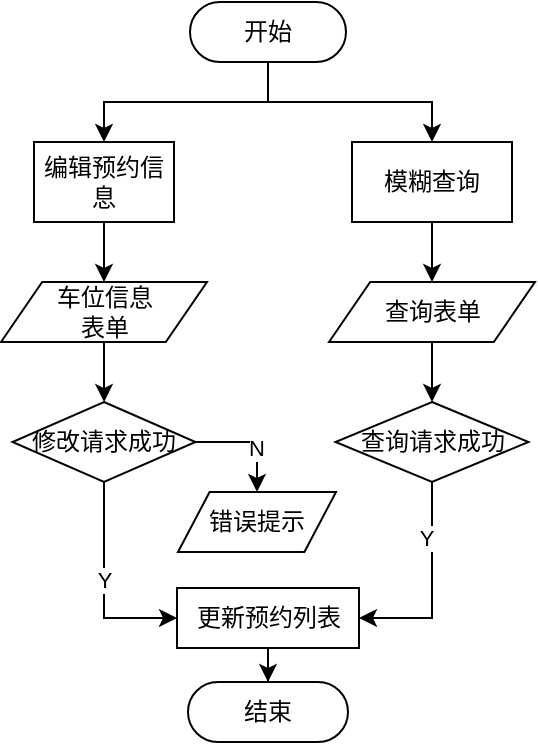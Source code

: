 <mxfile version="24.4.0" type="github">
  <diagram name="第 1 页" id="bYXnYMIHJocZ52wJbgGg">
    <mxGraphModel dx="380" dy="463" grid="0" gridSize="10" guides="1" tooltips="1" connect="1" arrows="1" fold="1" page="0" pageScale="1" pageWidth="827" pageHeight="1169" math="0" shadow="0">
      <root>
        <mxCell id="0" />
        <mxCell id="1" parent="0" />
        <mxCell id="uxqai6tx9rbal9H1jR0x-1" style="edgeStyle=orthogonalEdgeStyle;rounded=0;orthogonalLoop=1;jettySize=auto;html=1;exitX=0.5;exitY=0.5;exitDx=0;exitDy=15;exitPerimeter=0;entryX=0.5;entryY=0;entryDx=0;entryDy=0;" edge="1" parent="1" source="uxqai6tx9rbal9H1jR0x-4" target="uxqai6tx9rbal9H1jR0x-6">
          <mxGeometry relative="1" as="geometry" />
        </mxCell>
        <mxCell id="uxqai6tx9rbal9H1jR0x-3" style="edgeStyle=orthogonalEdgeStyle;rounded=0;orthogonalLoop=1;jettySize=auto;html=1;exitX=0.5;exitY=0.5;exitDx=0;exitDy=15;exitPerimeter=0;entryX=0.5;entryY=0;entryDx=0;entryDy=0;" edge="1" parent="1" source="uxqai6tx9rbal9H1jR0x-4" target="uxqai6tx9rbal9H1jR0x-10">
          <mxGeometry relative="1" as="geometry" />
        </mxCell>
        <mxCell id="uxqai6tx9rbal9H1jR0x-4" value="开始" style="html=1;dashed=0;whiteSpace=wrap;shape=mxgraph.dfd.start" vertex="1" parent="1">
          <mxGeometry x="193" y="80" width="78" height="30" as="geometry" />
        </mxCell>
        <mxCell id="uxqai6tx9rbal9H1jR0x-5" style="edgeStyle=orthogonalEdgeStyle;rounded=0;orthogonalLoop=1;jettySize=auto;html=1;exitX=0.5;exitY=1;exitDx=0;exitDy=0;" edge="1" parent="1" source="uxqai6tx9rbal9H1jR0x-6" target="uxqai6tx9rbal9H1jR0x-12">
          <mxGeometry relative="1" as="geometry" />
        </mxCell>
        <mxCell id="uxqai6tx9rbal9H1jR0x-6" value="编辑预约信息" style="html=1;dashed=0;whiteSpace=wrap;" vertex="1" parent="1">
          <mxGeometry x="115" y="150" width="70" height="40" as="geometry" />
        </mxCell>
        <mxCell id="uxqai6tx9rbal9H1jR0x-9" style="edgeStyle=orthogonalEdgeStyle;rounded=0;orthogonalLoop=1;jettySize=auto;html=1;exitX=0.5;exitY=1;exitDx=0;exitDy=0;" edge="1" parent="1" source="uxqai6tx9rbal9H1jR0x-10" target="uxqai6tx9rbal9H1jR0x-21">
          <mxGeometry relative="1" as="geometry" />
        </mxCell>
        <mxCell id="uxqai6tx9rbal9H1jR0x-10" value="模糊查询" style="html=1;dashed=0;whiteSpace=wrap;" vertex="1" parent="1">
          <mxGeometry x="274" y="150" width="80" height="40" as="geometry" />
        </mxCell>
        <mxCell id="uxqai6tx9rbal9H1jR0x-11" style="edgeStyle=orthogonalEdgeStyle;rounded=0;orthogonalLoop=1;jettySize=auto;html=1;exitX=0.5;exitY=1;exitDx=0;exitDy=0;" edge="1" parent="1" source="uxqai6tx9rbal9H1jR0x-12" target="uxqai6tx9rbal9H1jR0x-17">
          <mxGeometry relative="1" as="geometry" />
        </mxCell>
        <mxCell id="uxqai6tx9rbal9H1jR0x-12" value="车位信息&lt;div&gt;表单&lt;/div&gt;" style="shape=parallelogram;perimeter=parallelogramPerimeter;whiteSpace=wrap;html=1;dashed=0;" vertex="1" parent="1">
          <mxGeometry x="98.5" y="220" width="103" height="30" as="geometry" />
        </mxCell>
        <mxCell id="uxqai6tx9rbal9H1jR0x-13" style="edgeStyle=orthogonalEdgeStyle;rounded=0;orthogonalLoop=1;jettySize=auto;html=1;exitX=0.5;exitY=1;exitDx=0;exitDy=0;entryX=0;entryY=0.5;entryDx=0;entryDy=0;" edge="1" parent="1" source="uxqai6tx9rbal9H1jR0x-17" target="uxqai6tx9rbal9H1jR0x-23">
          <mxGeometry relative="1" as="geometry">
            <mxPoint x="136" y="385" as="targetPoint" />
          </mxGeometry>
        </mxCell>
        <mxCell id="uxqai6tx9rbal9H1jR0x-14" value="Y" style="edgeLabel;html=1;align=center;verticalAlign=middle;resizable=0;points=[];" vertex="1" connectable="0" parent="uxqai6tx9rbal9H1jR0x-13">
          <mxGeometry x="-0.059" relative="1" as="geometry">
            <mxPoint as="offset" />
          </mxGeometry>
        </mxCell>
        <mxCell id="uxqai6tx9rbal9H1jR0x-15" style="edgeStyle=orthogonalEdgeStyle;rounded=0;orthogonalLoop=1;jettySize=auto;html=1;exitX=1;exitY=0.5;exitDx=0;exitDy=0;" edge="1" parent="1" source="uxqai6tx9rbal9H1jR0x-17" target="uxqai6tx9rbal9H1jR0x-24">
          <mxGeometry relative="1" as="geometry">
            <mxPoint x="183.5" y="330" as="targetPoint" />
          </mxGeometry>
        </mxCell>
        <mxCell id="uxqai6tx9rbal9H1jR0x-16" value="N" style="edgeLabel;html=1;align=center;verticalAlign=middle;resizable=0;points=[];" vertex="1" connectable="0" parent="uxqai6tx9rbal9H1jR0x-15">
          <mxGeometry x="0.186" y="-1" relative="1" as="geometry">
            <mxPoint as="offset" />
          </mxGeometry>
        </mxCell>
        <mxCell id="uxqai6tx9rbal9H1jR0x-17" value="修改请求成功" style="shape=rhombus;html=1;dashed=0;whiteSpace=wrap;perimeter=rhombusPerimeter;" vertex="1" parent="1">
          <mxGeometry x="104.25" y="280" width="91.5" height="40" as="geometry" />
        </mxCell>
        <mxCell id="uxqai6tx9rbal9H1jR0x-20" style="edgeStyle=orthogonalEdgeStyle;rounded=0;orthogonalLoop=1;jettySize=auto;html=1;exitX=0.5;exitY=1;exitDx=0;exitDy=0;entryX=0.5;entryY=0;entryDx=0;entryDy=0;" edge="1" parent="1" source="uxqai6tx9rbal9H1jR0x-21" target="uxqai6tx9rbal9H1jR0x-30">
          <mxGeometry relative="1" as="geometry" />
        </mxCell>
        <mxCell id="uxqai6tx9rbal9H1jR0x-21" value="查询表单" style="shape=parallelogram;perimeter=parallelogramPerimeter;whiteSpace=wrap;html=1;dashed=0;" vertex="1" parent="1">
          <mxGeometry x="262.5" y="220" width="103" height="30" as="geometry" />
        </mxCell>
        <mxCell id="uxqai6tx9rbal9H1jR0x-22" style="edgeStyle=orthogonalEdgeStyle;rounded=0;orthogonalLoop=1;jettySize=auto;html=1;exitX=0.5;exitY=1;exitDx=0;exitDy=0;" edge="1" parent="1" source="uxqai6tx9rbal9H1jR0x-23" target="uxqai6tx9rbal9H1jR0x-33">
          <mxGeometry relative="1" as="geometry" />
        </mxCell>
        <mxCell id="uxqai6tx9rbal9H1jR0x-23" value="更新预约列表" style="html=1;dashed=0;whiteSpace=wrap;" vertex="1" parent="1">
          <mxGeometry x="186.5" y="373" width="91" height="30" as="geometry" />
        </mxCell>
        <mxCell id="uxqai6tx9rbal9H1jR0x-24" value="错误提示" style="shape=parallelogram;perimeter=parallelogramPerimeter;whiteSpace=wrap;html=1;dashed=0;" vertex="1" parent="1">
          <mxGeometry x="187" y="325" width="79" height="30" as="geometry" />
        </mxCell>
        <mxCell id="uxqai6tx9rbal9H1jR0x-28" style="edgeStyle=orthogonalEdgeStyle;rounded=0;orthogonalLoop=1;jettySize=auto;html=1;exitX=0.5;exitY=1;exitDx=0;exitDy=0;entryX=1;entryY=0.5;entryDx=0;entryDy=0;" edge="1" parent="1" source="uxqai6tx9rbal9H1jR0x-30" target="uxqai6tx9rbal9H1jR0x-23">
          <mxGeometry relative="1" as="geometry" />
        </mxCell>
        <mxCell id="uxqai6tx9rbal9H1jR0x-29" value="Y" style="edgeLabel;html=1;align=center;verticalAlign=middle;resizable=0;points=[];" vertex="1" connectable="0" parent="uxqai6tx9rbal9H1jR0x-28">
          <mxGeometry x="-0.477" y="-3" relative="1" as="geometry">
            <mxPoint as="offset" />
          </mxGeometry>
        </mxCell>
        <mxCell id="uxqai6tx9rbal9H1jR0x-30" value="查询请求成功" style="shape=rhombus;html=1;dashed=0;whiteSpace=wrap;perimeter=rhombusPerimeter;" vertex="1" parent="1">
          <mxGeometry x="265.75" y="280" width="96.5" height="40" as="geometry" />
        </mxCell>
        <mxCell id="uxqai6tx9rbal9H1jR0x-33" value="结束" style="html=1;dashed=0;whiteSpace=wrap;shape=mxgraph.dfd.start" vertex="1" parent="1">
          <mxGeometry x="192" y="420" width="80" height="30" as="geometry" />
        </mxCell>
      </root>
    </mxGraphModel>
  </diagram>
</mxfile>
